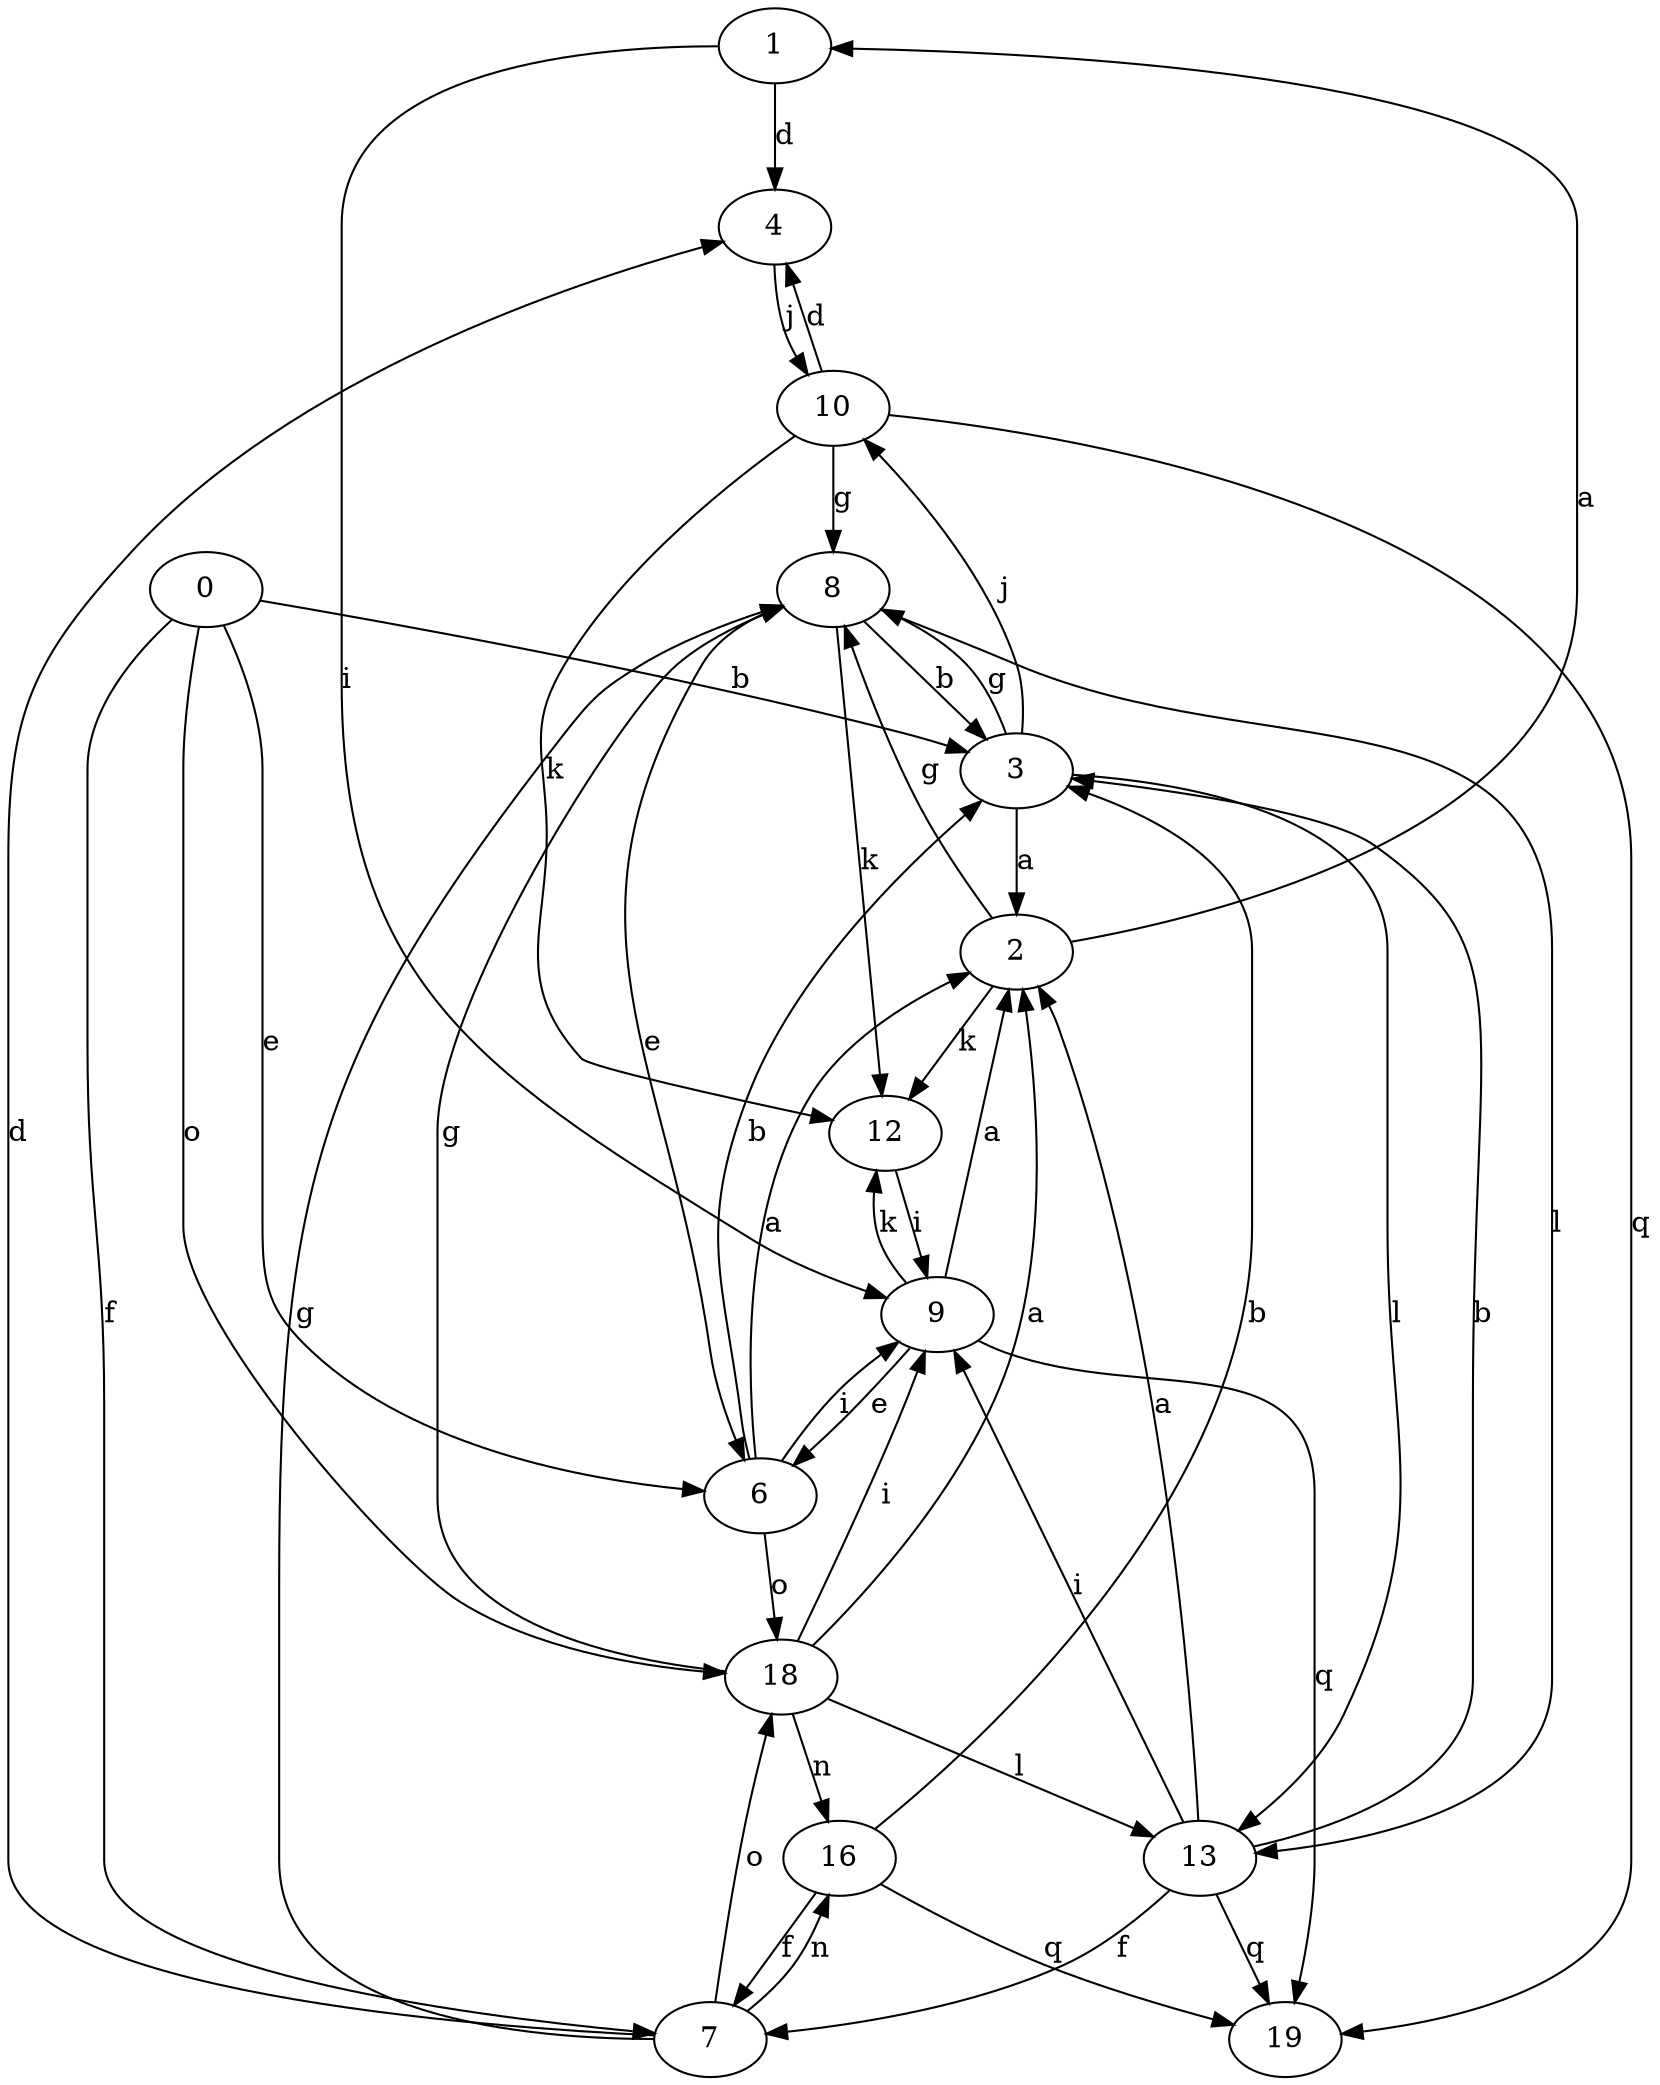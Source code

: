 strict digraph  {
1;
2;
0;
3;
4;
6;
7;
8;
9;
10;
12;
13;
16;
18;
19;
1 -> 4  [label=d];
1 -> 9  [label=i];
2 -> 1  [label=a];
2 -> 8  [label=g];
2 -> 12  [label=k];
0 -> 3  [label=b];
0 -> 6  [label=e];
0 -> 7  [label=f];
0 -> 18  [label=o];
3 -> 2  [label=a];
3 -> 8  [label=g];
3 -> 10  [label=j];
3 -> 13  [label=l];
4 -> 10  [label=j];
6 -> 2  [label=a];
6 -> 3  [label=b];
6 -> 9  [label=i];
6 -> 18  [label=o];
7 -> 4  [label=d];
7 -> 8  [label=g];
7 -> 16  [label=n];
7 -> 18  [label=o];
8 -> 3  [label=b];
8 -> 6  [label=e];
8 -> 12  [label=k];
8 -> 13  [label=l];
9 -> 2  [label=a];
9 -> 6  [label=e];
9 -> 12  [label=k];
9 -> 19  [label=q];
10 -> 4  [label=d];
10 -> 8  [label=g];
10 -> 12  [label=k];
10 -> 19  [label=q];
12 -> 9  [label=i];
13 -> 2  [label=a];
13 -> 3  [label=b];
13 -> 7  [label=f];
13 -> 9  [label=i];
13 -> 19  [label=q];
16 -> 3  [label=b];
16 -> 7  [label=f];
16 -> 19  [label=q];
18 -> 2  [label=a];
18 -> 8  [label=g];
18 -> 9  [label=i];
18 -> 13  [label=l];
18 -> 16  [label=n];
}
